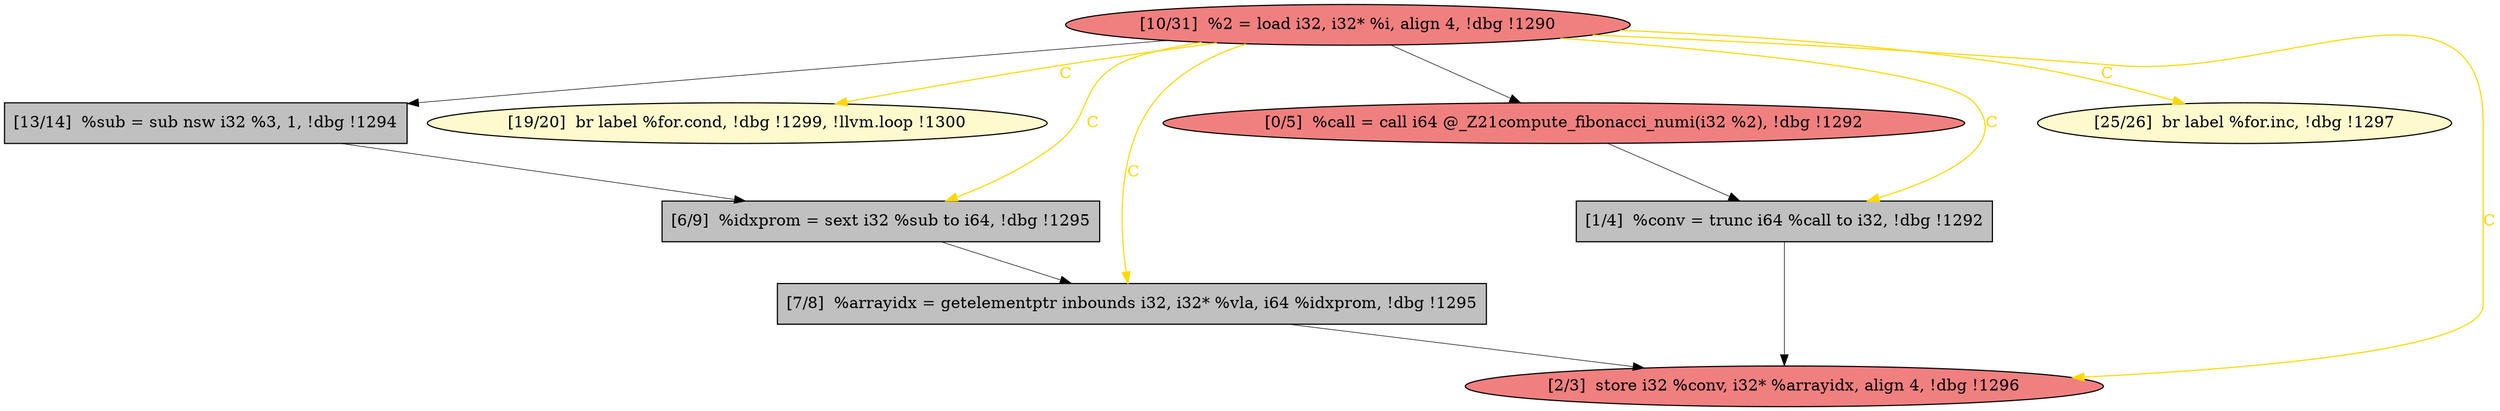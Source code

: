
digraph G {


node542 [fillcolor=lightcoral,label="[10/31]  %2 = load i32, i32* %i, align 4, !dbg !1290",shape=ellipse,style=filled ]
node541 [fillcolor=grey,label="[13/14]  %sub = sub nsw i32 %3, 1, !dbg !1294",shape=rectangle,style=filled ]
node540 [fillcolor=lemonchiffon,label="[19/20]  br label %for.cond, !dbg !1299, !llvm.loop !1300",shape=ellipse,style=filled ]
node535 [fillcolor=grey,label="[6/9]  %idxprom = sext i32 %sub to i64, !dbg !1295",shape=rectangle,style=filled ]
node534 [fillcolor=grey,label="[7/8]  %arrayidx = getelementptr inbounds i32, i32* %vla, i64 %idxprom, !dbg !1295",shape=rectangle,style=filled ]
node536 [fillcolor=lightcoral,label="[0/5]  %call = call i64 @_Z21compute_fibonacci_numi(i32 %2), !dbg !1292",shape=ellipse,style=filled ]
node537 [fillcolor=grey,label="[1/4]  %conv = trunc i64 %call to i32, !dbg !1292",shape=rectangle,style=filled ]
node539 [fillcolor=lemonchiffon,label="[25/26]  br label %for.inc, !dbg !1297",shape=ellipse,style=filled ]
node538 [fillcolor=lightcoral,label="[2/3]  store i32 %conv, i32* %arrayidx, align 4, !dbg !1296",shape=ellipse,style=filled ]

node542->node534 [style=solid,color=gold,label="C",penwidth=1.0,fontcolor=gold ]
node542->node541 [style=solid,color=black,label="",penwidth=0.5,fontcolor=black ]
node542->node536 [style=solid,color=black,label="",penwidth=0.5,fontcolor=black ]
node535->node534 [style=solid,color=black,label="",penwidth=0.5,fontcolor=black ]
node537->node538 [style=solid,color=black,label="",penwidth=0.5,fontcolor=black ]
node536->node537 [style=solid,color=black,label="",penwidth=0.5,fontcolor=black ]
node542->node540 [style=solid,color=gold,label="C",penwidth=1.0,fontcolor=gold ]
node534->node538 [style=solid,color=black,label="",penwidth=0.5,fontcolor=black ]
node542->node537 [style=solid,color=gold,label="C",penwidth=1.0,fontcolor=gold ]
node541->node535 [style=solid,color=black,label="",penwidth=0.5,fontcolor=black ]
node542->node539 [style=solid,color=gold,label="C",penwidth=1.0,fontcolor=gold ]
node542->node538 [style=solid,color=gold,label="C",penwidth=1.0,fontcolor=gold ]
node542->node535 [style=solid,color=gold,label="C",penwidth=1.0,fontcolor=gold ]


}
